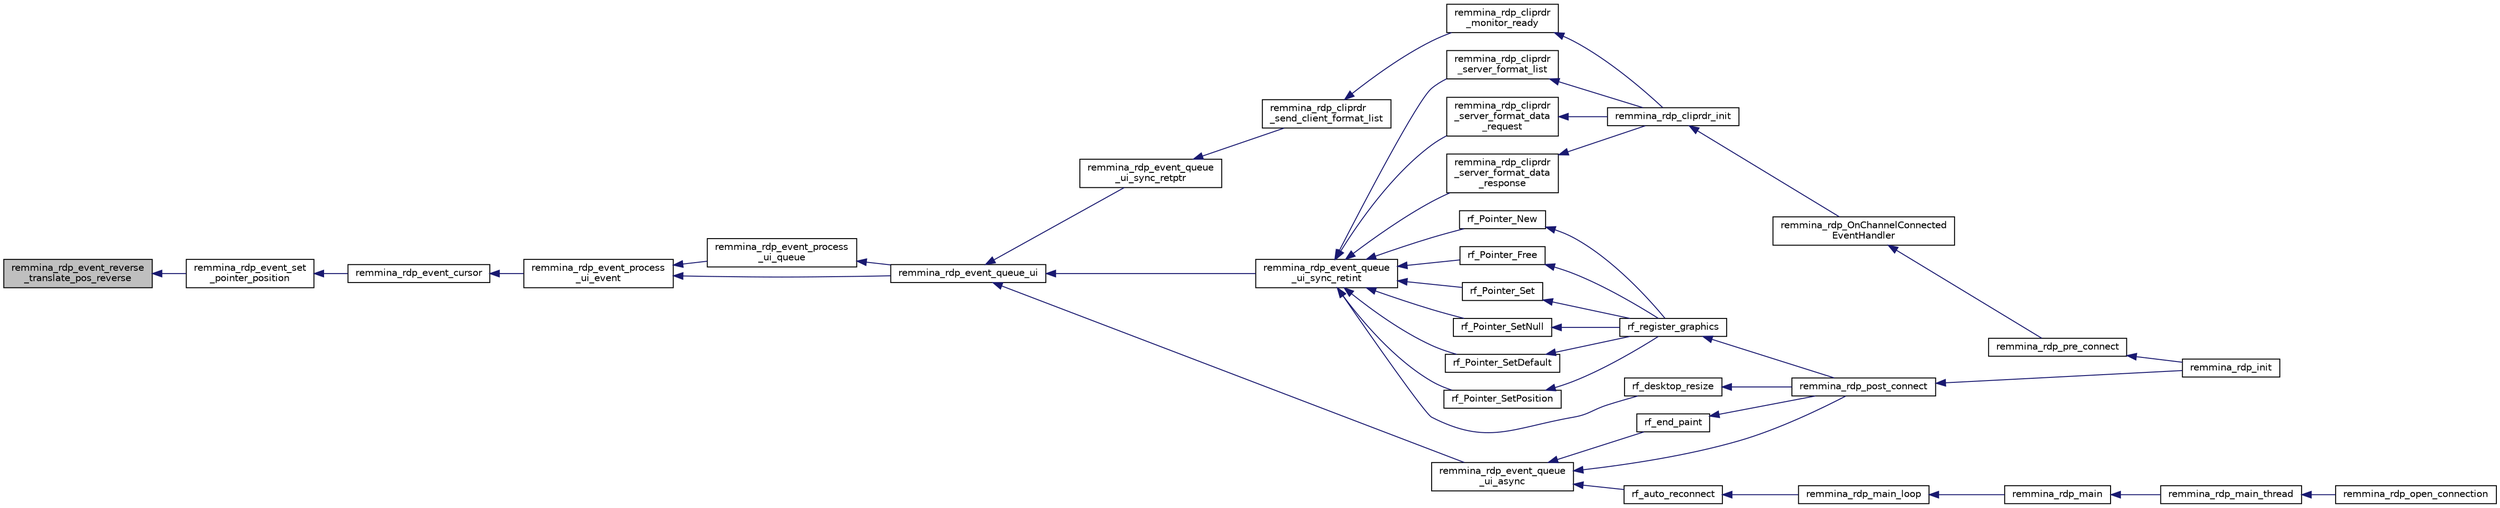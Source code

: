 digraph "remmina_rdp_event_reverse_translate_pos_reverse"
{
  edge [fontname="Helvetica",fontsize="10",labelfontname="Helvetica",labelfontsize="10"];
  node [fontname="Helvetica",fontsize="10",shape=record];
  rankdir="LR";
  Node714 [label="remmina_rdp_event_reverse\l_translate_pos_reverse",height=0.2,width=0.4,color="black", fillcolor="grey75", style="filled", fontcolor="black"];
  Node714 -> Node715 [dir="back",color="midnightblue",fontsize="10",style="solid",fontname="Helvetica"];
  Node715 [label="remmina_rdp_event_set\l_pointer_position",height=0.2,width=0.4,color="black", fillcolor="white", style="filled",URL="$rdp__event_8c.html#a34c7d3a1bb411e84d3b4e30fcccc9cd8"];
  Node715 -> Node716 [dir="back",color="midnightblue",fontsize="10",style="solid",fontname="Helvetica"];
  Node716 [label="remmina_rdp_event_cursor",height=0.2,width=0.4,color="black", fillcolor="white", style="filled",URL="$rdp__event_8c.html#a064c56982a401aff33a8c723eb157016"];
  Node716 -> Node717 [dir="back",color="midnightblue",fontsize="10",style="solid",fontname="Helvetica"];
  Node717 [label="remmina_rdp_event_process\l_ui_event",height=0.2,width=0.4,color="black", fillcolor="white", style="filled",URL="$rdp__event_8c.html#a6929ce2effcc3cf2be6d5ec8b19d5466"];
  Node717 -> Node718 [dir="back",color="midnightblue",fontsize="10",style="solid",fontname="Helvetica"];
  Node718 [label="remmina_rdp_event_process\l_ui_queue",height=0.2,width=0.4,color="black", fillcolor="white", style="filled",URL="$rdp__event_8c.html#abfa1d5d0b0494818fb5e1a549c0acd23"];
  Node718 -> Node719 [dir="back",color="midnightblue",fontsize="10",style="solid",fontname="Helvetica"];
  Node719 [label="remmina_rdp_event_queue_ui",height=0.2,width=0.4,color="black", fillcolor="white", style="filled",URL="$rdp__event_8c.html#a2b91746b782b7782432bd1d23c6a9945"];
  Node719 -> Node720 [dir="back",color="midnightblue",fontsize="10",style="solid",fontname="Helvetica"];
  Node720 [label="remmina_rdp_event_queue\l_ui_async",height=0.2,width=0.4,color="black", fillcolor="white", style="filled",URL="$rdp__event_8h.html#ae445fd0a84c7c9414a177a69c86cf325"];
  Node720 -> Node721 [dir="back",color="midnightblue",fontsize="10",style="solid",fontname="Helvetica"];
  Node721 [label="rf_auto_reconnect",height=0.2,width=0.4,color="black", fillcolor="white", style="filled",URL="$rdp__plugin_8c.html#a6dc42bd40842f63939e962828c19cfc7"];
  Node721 -> Node722 [dir="back",color="midnightblue",fontsize="10",style="solid",fontname="Helvetica"];
  Node722 [label="remmina_rdp_main_loop",height=0.2,width=0.4,color="black", fillcolor="white", style="filled",URL="$rdp__plugin_8c.html#adb2d2f801618ad1e5ff14b4ebf2a9eb9"];
  Node722 -> Node723 [dir="back",color="midnightblue",fontsize="10",style="solid",fontname="Helvetica"];
  Node723 [label="remmina_rdp_main",height=0.2,width=0.4,color="black", fillcolor="white", style="filled",URL="$rdp__plugin_8c.html#a12e0199d082d510648cb27168486f4e0"];
  Node723 -> Node724 [dir="back",color="midnightblue",fontsize="10",style="solid",fontname="Helvetica"];
  Node724 [label="remmina_rdp_main_thread",height=0.2,width=0.4,color="black", fillcolor="white", style="filled",URL="$rdp__plugin_8c.html#a3b62e33da1cb6cfa69c44f565ad53c54"];
  Node724 -> Node725 [dir="back",color="midnightblue",fontsize="10",style="solid",fontname="Helvetica"];
  Node725 [label="remmina_rdp_open_connection",height=0.2,width=0.4,color="black", fillcolor="white", style="filled",URL="$rdp__plugin_8c.html#a5f88cb338f10185c43bfc7d711dddee5"];
  Node720 -> Node726 [dir="back",color="midnightblue",fontsize="10",style="solid",fontname="Helvetica"];
  Node726 [label="rf_end_paint",height=0.2,width=0.4,color="black", fillcolor="white", style="filled",URL="$rdp__plugin_8c.html#ab5b2b1181588e07e68c083c9539fa84f"];
  Node726 -> Node727 [dir="back",color="midnightblue",fontsize="10",style="solid",fontname="Helvetica"];
  Node727 [label="remmina_rdp_post_connect",height=0.2,width=0.4,color="black", fillcolor="white", style="filled",URL="$rdp__plugin_8c.html#ac8d1ec82167ad20b7634ed545d4badbc"];
  Node727 -> Node728 [dir="back",color="midnightblue",fontsize="10",style="solid",fontname="Helvetica"];
  Node728 [label="remmina_rdp_init",height=0.2,width=0.4,color="black", fillcolor="white", style="filled",URL="$rdp__plugin_8c.html#a6dd204e4f7a63fdcdfb6cd3066cbf309"];
  Node720 -> Node727 [dir="back",color="midnightblue",fontsize="10",style="solid",fontname="Helvetica"];
  Node719 -> Node729 [dir="back",color="midnightblue",fontsize="10",style="solid",fontname="Helvetica"];
  Node729 [label="remmina_rdp_event_queue\l_ui_sync_retint",height=0.2,width=0.4,color="black", fillcolor="white", style="filled",URL="$rdp__event_8h.html#ab5fe43c1b1b77c39f118d2581942eb81"];
  Node729 -> Node730 [dir="back",color="midnightblue",fontsize="10",style="solid",fontname="Helvetica"];
  Node730 [label="remmina_rdp_cliprdr\l_server_format_list",height=0.2,width=0.4,color="black", fillcolor="white", style="filled",URL="$rdp__cliprdr_8c.html#aad8017b7ae0935c5266e7777dae3c3d4"];
  Node730 -> Node731 [dir="back",color="midnightblue",fontsize="10",style="solid",fontname="Helvetica"];
  Node731 [label="remmina_rdp_cliprdr_init",height=0.2,width=0.4,color="black", fillcolor="white", style="filled",URL="$rdp__cliprdr_8h.html#a9425378cc9b2da11eb4b866c8069e4aa"];
  Node731 -> Node732 [dir="back",color="midnightblue",fontsize="10",style="solid",fontname="Helvetica"];
  Node732 [label="remmina_rdp_OnChannelConnected\lEventHandler",height=0.2,width=0.4,color="black", fillcolor="white", style="filled",URL="$rdp__channels_8h.html#a759a6601ddb16301f0f6c39a6e88425a"];
  Node732 -> Node733 [dir="back",color="midnightblue",fontsize="10",style="solid",fontname="Helvetica"];
  Node733 [label="remmina_rdp_pre_connect",height=0.2,width=0.4,color="black", fillcolor="white", style="filled",URL="$rdp__plugin_8c.html#a0bc4113554537fd1a9e4c8bb9201e789"];
  Node733 -> Node728 [dir="back",color="midnightblue",fontsize="10",style="solid",fontname="Helvetica"];
  Node729 -> Node734 [dir="back",color="midnightblue",fontsize="10",style="solid",fontname="Helvetica"];
  Node734 [label="remmina_rdp_cliprdr\l_server_format_data\l_request",height=0.2,width=0.4,color="black", fillcolor="white", style="filled",URL="$rdp__cliprdr_8c.html#a3a346af4c3c92ec71797838ecc69bdae"];
  Node734 -> Node731 [dir="back",color="midnightblue",fontsize="10",style="solid",fontname="Helvetica"];
  Node729 -> Node735 [dir="back",color="midnightblue",fontsize="10",style="solid",fontname="Helvetica"];
  Node735 [label="remmina_rdp_cliprdr\l_server_format_data\l_response",height=0.2,width=0.4,color="black", fillcolor="white", style="filled",URL="$rdp__cliprdr_8c.html#a010f06478881fa1942237c48a4605a23"];
  Node735 -> Node731 [dir="back",color="midnightblue",fontsize="10",style="solid",fontname="Helvetica"];
  Node729 -> Node736 [dir="back",color="midnightblue",fontsize="10",style="solid",fontname="Helvetica"];
  Node736 [label="rf_Pointer_New",height=0.2,width=0.4,color="black", fillcolor="white", style="filled",URL="$rdp__graphics_8c.html#a9fb6fb540ec75254cb763ae974fb5129"];
  Node736 -> Node737 [dir="back",color="midnightblue",fontsize="10",style="solid",fontname="Helvetica"];
  Node737 [label="rf_register_graphics",height=0.2,width=0.4,color="black", fillcolor="white", style="filled",URL="$rdp__graphics_8h.html#a95732c40c35499f3440715b6526279b1"];
  Node737 -> Node727 [dir="back",color="midnightblue",fontsize="10",style="solid",fontname="Helvetica"];
  Node729 -> Node738 [dir="back",color="midnightblue",fontsize="10",style="solid",fontname="Helvetica"];
  Node738 [label="rf_Pointer_Free",height=0.2,width=0.4,color="black", fillcolor="white", style="filled",URL="$rdp__graphics_8c.html#afe709335471a30a29f9c97587d43088f"];
  Node738 -> Node737 [dir="back",color="midnightblue",fontsize="10",style="solid",fontname="Helvetica"];
  Node729 -> Node739 [dir="back",color="midnightblue",fontsize="10",style="solid",fontname="Helvetica"];
  Node739 [label="rf_Pointer_Set",height=0.2,width=0.4,color="black", fillcolor="white", style="filled",URL="$rdp__graphics_8c.html#aee54ac34465e6b70a5a7bbd799e9b747"];
  Node739 -> Node737 [dir="back",color="midnightblue",fontsize="10",style="solid",fontname="Helvetica"];
  Node729 -> Node740 [dir="back",color="midnightblue",fontsize="10",style="solid",fontname="Helvetica"];
  Node740 [label="rf_Pointer_SetNull",height=0.2,width=0.4,color="black", fillcolor="white", style="filled",URL="$rdp__graphics_8c.html#aeb108afe0c6da4dfa5a485137921437a"];
  Node740 -> Node737 [dir="back",color="midnightblue",fontsize="10",style="solid",fontname="Helvetica"];
  Node729 -> Node741 [dir="back",color="midnightblue",fontsize="10",style="solid",fontname="Helvetica"];
  Node741 [label="rf_Pointer_SetDefault",height=0.2,width=0.4,color="black", fillcolor="white", style="filled",URL="$rdp__graphics_8c.html#ac2abd9da136bc6f446c836a3d53ab8b6"];
  Node741 -> Node737 [dir="back",color="midnightblue",fontsize="10",style="solid",fontname="Helvetica"];
  Node729 -> Node742 [dir="back",color="midnightblue",fontsize="10",style="solid",fontname="Helvetica"];
  Node742 [label="rf_Pointer_SetPosition",height=0.2,width=0.4,color="black", fillcolor="white", style="filled",URL="$rdp__graphics_8c.html#a4c2407f4e8db3ae44123066c373b705c"];
  Node742 -> Node737 [dir="back",color="midnightblue",fontsize="10",style="solid",fontname="Helvetica"];
  Node729 -> Node743 [dir="back",color="midnightblue",fontsize="10",style="solid",fontname="Helvetica"];
  Node743 [label="rf_desktop_resize",height=0.2,width=0.4,color="black", fillcolor="white", style="filled",URL="$rdp__plugin_8c.html#a992a905d014d83a8de736ffbd85fe901"];
  Node743 -> Node727 [dir="back",color="midnightblue",fontsize="10",style="solid",fontname="Helvetica"];
  Node719 -> Node744 [dir="back",color="midnightblue",fontsize="10",style="solid",fontname="Helvetica"];
  Node744 [label="remmina_rdp_event_queue\l_ui_sync_retptr",height=0.2,width=0.4,color="black", fillcolor="white", style="filled",URL="$rdp__event_8h.html#adaaf3de8342309cc52668f318a473350"];
  Node744 -> Node745 [dir="back",color="midnightblue",fontsize="10",style="solid",fontname="Helvetica"];
  Node745 [label="remmina_rdp_cliprdr\l_send_client_format_list",height=0.2,width=0.4,color="black", fillcolor="white", style="filled",URL="$rdp__cliprdr_8c.html#a8afec91e9f54fc3a0ea8f25d8349bd8b"];
  Node745 -> Node746 [dir="back",color="midnightblue",fontsize="10",style="solid",fontname="Helvetica"];
  Node746 [label="remmina_rdp_cliprdr\l_monitor_ready",height=0.2,width=0.4,color="black", fillcolor="white", style="filled",URL="$rdp__cliprdr_8c.html#a5c9890f4354ef9a8dedcf3a371a2a16f"];
  Node746 -> Node731 [dir="back",color="midnightblue",fontsize="10",style="solid",fontname="Helvetica"];
  Node717 -> Node719 [dir="back",color="midnightblue",fontsize="10",style="solid",fontname="Helvetica"];
}
